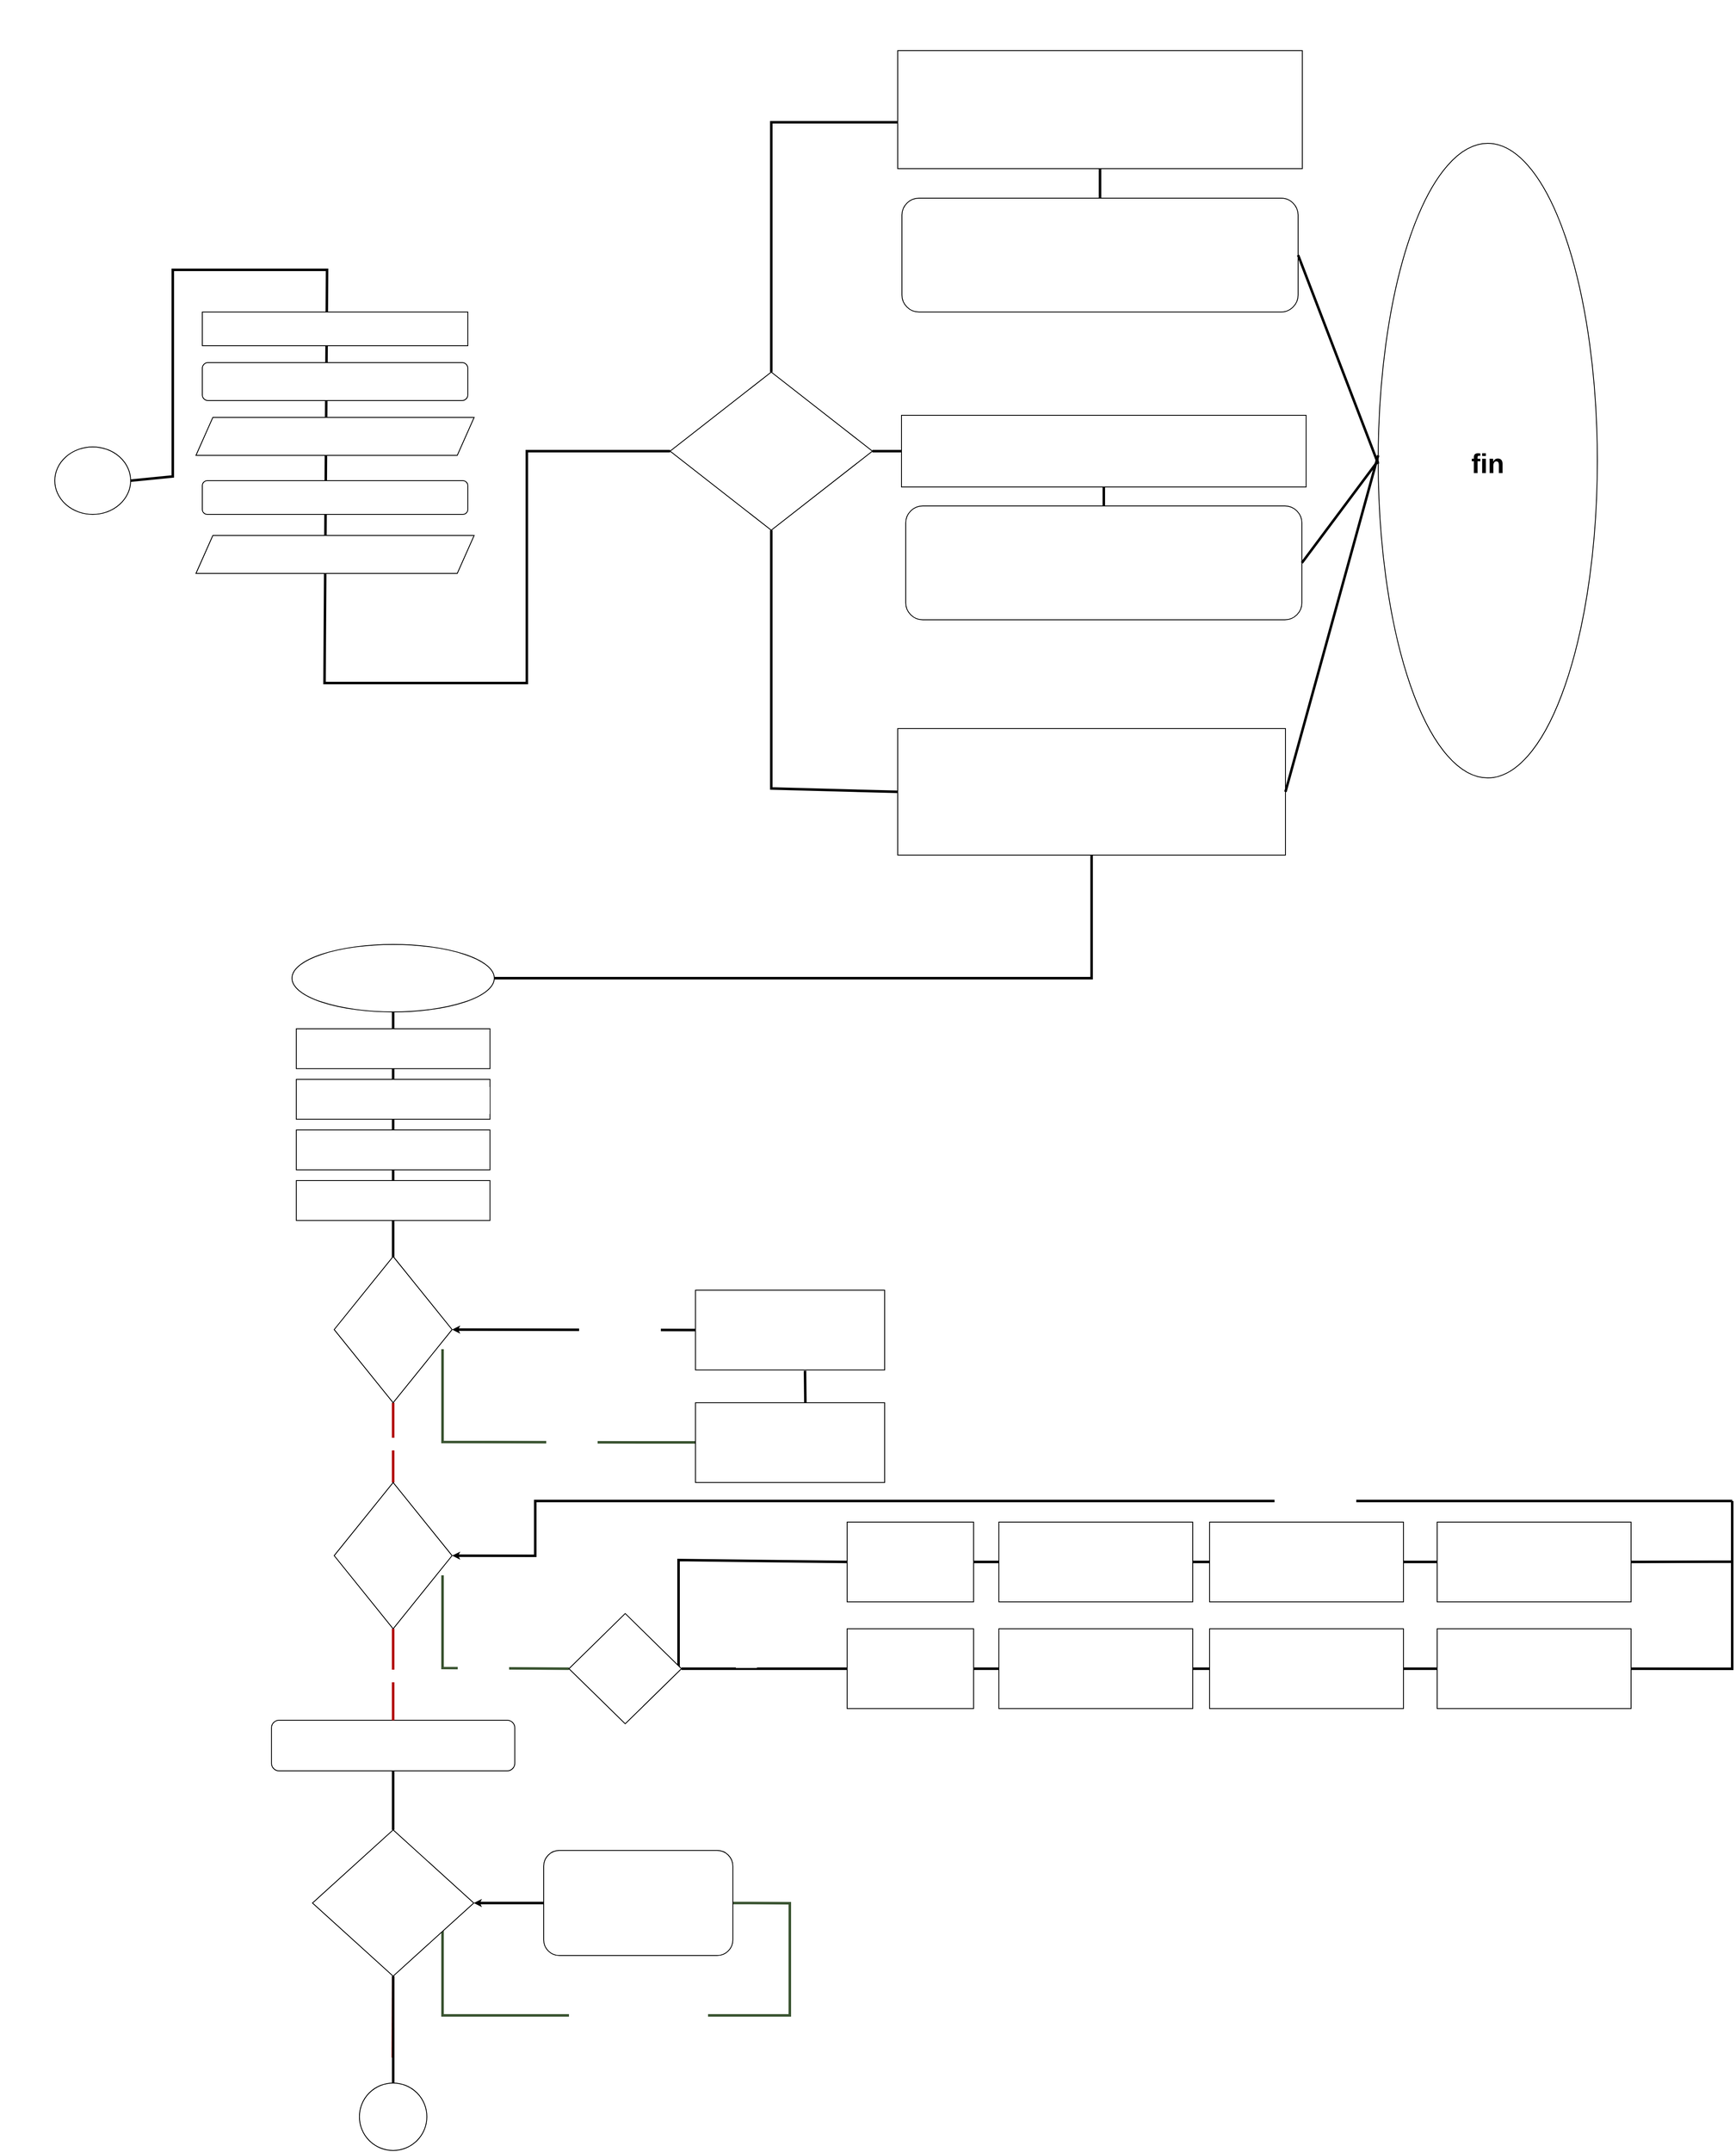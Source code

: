 <mxfile>
    <diagram id="hOGEXghAGn76DvfYyxrh" name="Page-1">
        <mxGraphModel dx="643" dy="2018" grid="1" gridSize="10" guides="1" tooltips="1" connect="1" arrows="1" fold="1" page="1" pageScale="1" pageWidth="850" pageHeight="1100" math="0" shadow="0">
            <root>
                <mxCell id="0"/>
                <mxCell id="1" parent="0"/>
                <mxCell id="78" style="edgeStyle=none;html=1;exitX=0.5;exitY=1;exitDx=0;exitDy=0;strokeWidth=3;endArrow=none;endFill=0;fontFamily=Helvetica;fontStyle=0;fontColor=#FFFFFF;fontSize=13;startArrow=none;labelBackgroundColor=default;" edge="1" parent="1" target="77" source="86">
                    <mxGeometry relative="1" as="geometry">
                        <mxPoint x="536.408" y="320" as="sourcePoint"/>
                    </mxGeometry>
                </mxCell>
                <mxCell id="39" value="&lt;h1&gt;&lt;font style=&quot;font-size: 32px;&quot;&gt;fin&lt;/font&gt;&lt;/h1&gt;" style="ellipse;whiteSpace=wrap;html=1;fontSize=20;verticalAlign=middle;" vertex="1" parent="1">
                    <mxGeometry x="1705" y="-790" width="260" height="752.5" as="geometry"/>
                </mxCell>
                <mxCell id="67" value="" style="group" vertex="1" connectable="0" parent="1">
                    <mxGeometry x="135" y="-900" width="1484.5" height="950" as="geometry"/>
                </mxCell>
                <mxCell id="2" style="edgeStyle=none;html=1;exitX=1;exitY=0.5;exitDx=0;exitDy=0;strokeWidth=3;fontSize=13;endArrow=none;endFill=0;rounded=0;entryX=0;entryY=0.5;entryDx=0;entryDy=0;fontFamily=Helvetica;fontStyle=1;fontColor=#FFFFFF;labelBackgroundColor=default;" edge="1" parent="67" source="3" target="18">
                    <mxGeometry relative="1" as="geometry">
                        <mxPoint x="510" y="470" as="targetPoint"/>
                        <Array as="points">
                            <mxPoint x="140" y="505"/>
                            <mxPoint x="140" y="260"/>
                            <mxPoint x="323" y="260"/>
                            <mxPoint x="320" y="750"/>
                            <mxPoint x="560" y="750"/>
                            <mxPoint x="560" y="475"/>
                        </Array>
                    </mxGeometry>
                </mxCell>
                <mxCell id="18" value="&lt;font style=&quot;font-size: 13px;&quot;&gt;num == numeropropuesto&lt;/font&gt;" style="rhombus;whiteSpace=wrap;html=1;fontFamily=Helvetica;fontStyle=1;fontColor=#FFFFFF;labelBackgroundColor=default;fontSize=13;" vertex="1" parent="67">
                    <mxGeometry x="730" y="381.25" width="240" height="187.5" as="geometry"/>
                </mxCell>
                <mxCell id="17" style="edgeStyle=none;html=1;exitX=0.5;exitY=1;exitDx=0;exitDy=0;strokeWidth=3;fontSize=13;endArrow=none;endFill=0;entryX=0;entryY=0;entryDx=0;entryDy=75;rounded=0;entryPerimeter=0;fontFamily=Helvetica;fontStyle=1;fontColor=#FFFFFF;labelBackgroundColor=default;" edge="1" parent="67" source="18" target="53">
                    <mxGeometry relative="1" as="geometry">
                        <mxPoint x="960" y="875" as="targetPoint"/>
                        <Array as="points">
                            <mxPoint x="850" y="875"/>
                        </Array>
                    </mxGeometry>
                </mxCell>
                <mxCell id="26" value="&lt;div style=&quot;line-height: 16px; font-size: 13px;&quot;&gt;precio &lt;span style=&quot;font-size: 13px;&quot;&gt;&amp;gt;&lt;/span&gt; cantidadEntregada&lt;/div&gt;" style="shape=card;whiteSpace=wrap;html=1;size=0;fontFamily=Helvetica;fontColor=#FFFFFF;labelBackgroundColor=default;fontStyle=1;fontSize=13;" vertex="1" parent="67">
                    <mxGeometry x="1000" width="480" height="140" as="geometry"/>
                </mxCell>
                <mxCell id="16" style="edgeStyle=none;html=1;exitX=0.5;exitY=0;exitDx=0;exitDy=0;strokeWidth=3;fontSize=13;endArrow=none;endFill=0;entryX=0;entryY=0;entryDx=0;entryDy=85;entryPerimeter=0;rounded=0;fontFamily=Helvetica;fontStyle=1;fontColor=#FFFFFF;labelBackgroundColor=default;" edge="1" parent="67" source="18" target="26">
                    <mxGeometry relative="1" as="geometry">
                        <mxPoint x="849" y="70" as="targetPoint"/>
                        <Array as="points">
                            <mxPoint x="850" y="85"/>
                        </Array>
                    </mxGeometry>
                </mxCell>
                <mxCell id="31" value="if&amp;nbsp;" style="text;html=1;strokeColor=none;fillColor=none;align=center;verticalAlign=middle;whiteSpace=wrap;rounded=0;fontSize=13;fontFamily=Helvetica;fontStyle=1;fontColor=#FFFFFF;labelBackgroundColor=default;" vertex="1" parent="67">
                    <mxGeometry x="790" y="310" width="60" height="30" as="geometry"/>
                </mxCell>
                <mxCell id="54" value="&lt;font style=&quot;font-size: 13px;&quot;&gt;else&lt;/font&gt;" style="text;html=1;strokeColor=none;fillColor=none;align=center;verticalAlign=middle;whiteSpace=wrap;rounded=0;fontSize=13;fontFamily=Helvetica;fontStyle=1;fontColor=#FFFFFF;labelBackgroundColor=default;" vertex="1" parent="67">
                    <mxGeometry x="780" y="610" width="60" height="30" as="geometry"/>
                </mxCell>
                <mxCell id="53" value="&lt;div style=&quot;font-size: 13px; line-height: 16px;&quot;&gt;&lt;span style=&quot;font-size: 13px;&quot;&gt;calcularVuelto&lt;/span&gt;(precio, cantidadEntregada)&lt;/div&gt;" style="shape=card;whiteSpace=wrap;html=1;fontSize=13;size=0;fontFamily=Helvetica;fontColor=#FFFFFF;labelBackgroundColor=default;fontStyle=1;" vertex="1" parent="67">
                    <mxGeometry x="1000" y="804" width="460" height="150" as="geometry"/>
                </mxCell>
                <mxCell id="60" value="&lt;div style=&quot;line-height: 16px; font-size: 13px;&quot;&gt;precio &lt;span style=&quot;font-size: 13px;&quot;&gt;==&lt;/span&gt; cantidadEntregada&lt;/div&gt;" style="whiteSpace=wrap;html=1;fontFamily=Helvetica;fontColor=#FFFFFF;labelBackgroundColor=default;fontStyle=1;fontSize=13;" vertex="1" parent="67">
                    <mxGeometry x="1004.5" y="432.5" width="480" height="85" as="geometry"/>
                </mxCell>
                <mxCell id="61" value="" style="edgeStyle=none;html=1;fontFamily=Helvetica;fontSize=13;fontColor=#FFFFFF;strokeWidth=3;endArrow=none;endFill=0;labelBackgroundColor=default;fontStyle=1;" edge="1" parent="67" source="18" target="60">
                    <mxGeometry relative="1" as="geometry"/>
                </mxCell>
                <mxCell id="62" value="&lt;div style=&quot;line-height: 16px; font-size: 13px;&quot;&gt;&lt;span style=&quot;font-size: 13px;&quot;&gt;&amp;gt;&amp;gt;&amp;gt; Ingrese el precio del artículo: &lt;/span&gt;&lt;/div&gt;" style="rounded=1;whiteSpace=wrap;html=1;fontFamily=Helvetica;fontColor=#FFFFFF;labelBackgroundColor=default;fontStyle=1;fontSize=13;" vertex="1" parent="67">
                    <mxGeometry x="1005" y="175" width="470" height="135" as="geometry"/>
                </mxCell>
                <mxCell id="65" style="edgeStyle=none;html=1;exitX=0.5;exitY=1;exitDx=0;exitDy=0;exitPerimeter=0;entryX=0.5;entryY=0;entryDx=0;entryDy=0;strokeWidth=3;fontFamily=Helvetica;fontSize=13;fontColor=#FFFFFF;endArrow=none;endFill=0;labelBackgroundColor=default;fontStyle=1;" edge="1" parent="67" source="26" target="62">
                    <mxGeometry relative="1" as="geometry"/>
                </mxCell>
                <mxCell id="63" value="&lt;div style=&quot;line-height: 16px; font-size: 13px;&quot;&gt;&lt;span style=&quot;font-size: 13px;&quot;&gt;&amp;gt;&amp;gt;&amp;gt; Ingrese el precio del artículo: &lt;/span&gt;&lt;/div&gt;" style="rounded=1;whiteSpace=wrap;html=1;fontFamily=Helvetica;fontColor=#FFFFFF;labelBackgroundColor=default;fontStyle=1;fontSize=13;" vertex="1" parent="67">
                    <mxGeometry x="1009.5" y="540" width="470" height="135" as="geometry"/>
                </mxCell>
                <mxCell id="3" value="&lt;h1 style=&quot;font-size: 13px;&quot;&gt;&lt;font style=&quot;font-size: 13px;&quot;&gt;Inicio&lt;/font&gt;&lt;/h1&gt;" style="ellipse;whiteSpace=wrap;html=1;fontFamily=Helvetica;fontStyle=1;fontColor=#FFFFFF;labelBackgroundColor=default;fontSize=13;" vertex="1" parent="67">
                    <mxGeometry y="470" width="90" height="80" as="geometry"/>
                </mxCell>
                <mxCell id="4" value="&lt;div style=&quot;line-height: 16px; font-size: 13px;&quot;&gt;&lt;span style=&quot;font-size: 13px;&quot;&gt;float&lt;/span&gt; precio, cantidadEntregada&lt;/div&gt;" style="rounded=0;whiteSpace=wrap;html=1;fontFamily=Helvetica;fontStyle=1;fontColor=#FFFFFF;labelBackgroundColor=default;fontSize=13;" vertex="1" parent="67">
                    <mxGeometry x="175" y="310" width="315" height="40" as="geometry"/>
                </mxCell>
                <mxCell id="5" value="&lt;div style=&quot;line-height: 16px; font-size: 13px;&quot;&gt;&lt;span style=&quot;font-size: 13px;&quot;&gt;&amp;gt;&amp;gt;&amp;gt; Ingrese el precio del artículo: &lt;/span&gt;&lt;/div&gt;" style="rounded=1;whiteSpace=wrap;html=1;fontFamily=Helvetica;fontStyle=1;fontColor=#FFFFFF;labelBackgroundColor=default;fontSize=13;" vertex="1" parent="67">
                    <mxGeometry x="175" y="370" width="315" height="45" as="geometry"/>
                </mxCell>
                <mxCell id="24" value="&lt;div style=&quot;line-height: 16px; font-size: 13px;&quot;&gt;&lt;span style=&quot;font-size: 13px;&quot;&gt;&amp;gt;&amp;gt;&amp;gt; Ingrese la cantidad entregada por el consumidor: &lt;/span&gt;&lt;/div&gt;" style="rounded=1;whiteSpace=wrap;html=1;fontFamily=Helvetica;fontStyle=1;fontColor=#FFFFFF;labelBackgroundColor=default;fontSize=13;" vertex="1" parent="67">
                    <mxGeometry x="175" y="510" width="315" height="40" as="geometry"/>
                </mxCell>
                <mxCell id="55" value="&lt;div style=&quot;line-height: 16px; font-size: 13px;&quot;&gt;precio&lt;/div&gt;" style="shape=parallelogram;perimeter=parallelogramPerimeter;whiteSpace=wrap;html=1;fixedSize=1;rounded=0;glass=0;strokeColor=default;fontFamily=Helvetica;fontSize=13;fontColor=#FFFFFF;fillColor=default;fontStyle=1;labelBackgroundColor=default;" vertex="1" parent="67">
                    <mxGeometry x="167.5" y="435" width="330" height="45" as="geometry"/>
                </mxCell>
                <mxCell id="56" value="&lt;div style=&quot;font-size: 13px; line-height: 16px;&quot;&gt;&lt;div style=&quot;font-size: 13px;&quot;&gt;&lt;span style=&quot;font-size: 13px;&quot;&gt;cantidadEntregada&lt;/span&gt;&lt;/div&gt;&lt;/div&gt;" style="shape=parallelogram;perimeter=parallelogramPerimeter;whiteSpace=wrap;html=1;fixedSize=1;rounded=0;glass=0;strokeColor=default;fontFamily=Helvetica;fontSize=13;fontColor=#FFFFFF;fillColor=default;fontStyle=1;labelBackgroundColor=default;" vertex="1" parent="67">
                    <mxGeometry x="167.5" y="575" width="330" height="45" as="geometry"/>
                </mxCell>
                <mxCell id="64" style="edgeStyle=none;html=1;exitX=0.5;exitY=1;exitDx=0;exitDy=0;entryX=0.5;entryY=0;entryDx=0;entryDy=0;strokeWidth=3;fontFamily=Helvetica;fontSize=13;fontColor=#FFFFFF;endArrow=none;endFill=0;labelBackgroundColor=default;fontStyle=1;" edge="1" parent="67" source="60" target="63">
                    <mxGeometry relative="1" as="geometry"/>
                </mxCell>
                <mxCell id="163" value="&lt;font style=&quot;font-size: 13px;&quot;&gt;else if&lt;/font&gt;" style="text;html=1;strokeColor=none;fillColor=none;align=center;verticalAlign=middle;whiteSpace=wrap;rounded=0;fontSize=13;fontFamily=Helvetica;fontStyle=1;fontColor=#FFFFFF;labelBackgroundColor=default;" vertex="1" parent="67">
                    <mxGeometry x="940" y="415" width="60" height="30" as="geometry"/>
                </mxCell>
                <mxCell id="164" value="&lt;h1&gt;&lt;font color=&quot;#ffffff&quot;&gt;Caso 4&lt;/font&gt;&lt;/h1&gt;&lt;h1&gt;&lt;div style=&quot;font-size: 14px; line-height: 19px;&quot;&gt;&lt;h4 style=&quot;&quot;&gt;&lt;div style=&quot;&quot;&gt;&lt;span style=&quot;font-size: 16px; font-weight: 400;&quot;&gt;&lt;font style=&quot;&quot; color=&quot;#ffffff&quot;&gt;Disponemos de una maquina que puede dar vuelto con 5 tipos de monedas distintas: 100, 50, 25, 5 y 1 centavos. Realice un algoritmos que dado el precio del articulo y la cantidad entregada por el consumidor nos indique el vuelto a entregar empleando el menor numero posible de monedas.&lt;/font&gt;&lt;/span&gt;&lt;br&gt;&lt;/div&gt;&lt;/h4&gt;&lt;/div&gt;&lt;/h1&gt;" style="text;html=1;strokeColor=none;fillColor=none;spacing=5;spacingTop=-20;whiteSpace=wrap;overflow=hidden;rounded=0;labelBackgroundColor=none;fontSize=11;fontColor=#D9D9D9;" vertex="1" parent="67">
                    <mxGeometry x="-65" y="-50" width="420" height="240" as="geometry"/>
                </mxCell>
                <mxCell id="68" style="edgeStyle=none;html=1;exitX=1;exitY=0.5;exitDx=0;exitDy=0;entryX=0;entryY=0.5;entryDx=0;entryDy=0;labelBackgroundColor=default;strokeWidth=3;fontFamily=Helvetica;fontSize=13;fontColor=#FFFFFF;endArrow=none;endFill=0;" edge="1" parent="1" source="63" target="39">
                    <mxGeometry relative="1" as="geometry"/>
                </mxCell>
                <mxCell id="69" style="edgeStyle=none;html=1;exitX=1;exitY=0.5;exitDx=0;exitDy=0;exitPerimeter=0;labelBackgroundColor=default;strokeWidth=3;fontFamily=Helvetica;fontSize=13;fontColor=#FFFFFF;endArrow=none;endFill=0;" edge="1" parent="1" source="53">
                    <mxGeometry relative="1" as="geometry">
                        <mxPoint x="1705" y="-420.0" as="targetPoint"/>
                    </mxGeometry>
                </mxCell>
                <mxCell id="70" style="edgeStyle=none;html=1;exitX=1;exitY=0.5;exitDx=0;exitDy=0;labelBackgroundColor=default;strokeWidth=3;fontFamily=Helvetica;fontSize=13;fontColor=#FFFFFF;endArrow=none;endFill=0;" edge="1" parent="1" source="62">
                    <mxGeometry relative="1" as="geometry">
                        <mxPoint x="1705" y="-410.0" as="targetPoint"/>
                    </mxGeometry>
                </mxCell>
                <mxCell id="86" value="&lt;h1 style=&quot;font-size: 25px;&quot;&gt;&lt;div style=&quot;font-size: 25px; line-height: 16px;&quot;&gt;&lt;span style=&quot;font-size: 25px;&quot;&gt;calcularVuelto&lt;/span&gt;&lt;/div&gt;&lt;/h1&gt;" style="ellipse;whiteSpace=wrap;html=1;fontFamily=Helvetica;fontStyle=0;fontColor=#FFFFFF;labelBackgroundColor=default;fontSize=25;" vertex="1" parent="1">
                    <mxGeometry x="416.41" y="160" width="240" height="80" as="geometry"/>
                </mxCell>
                <mxCell id="77" value="&lt;div style=&quot;line-height: 16px; font-size: 13px;&quot;&gt;&lt;div style=&quot;font-size: 12px; line-height: 16px;&quot;&gt;&lt;span style=&quot;&quot;&gt;float&lt;/span&gt; vuelto &lt;span style=&quot;&quot;&gt;=&lt;/span&gt; &lt;span style=&quot;&quot;&gt;cantidadEntregada&lt;/span&gt; &lt;span style=&quot;&quot;&gt;-&lt;/span&gt; &lt;span style=&quot;&quot;&gt;precio&lt;/span&gt;&lt;/div&gt;&lt;/div&gt;" style="rounded=0;whiteSpace=wrap;html=1;fontColor=#FFFFFF;labelBackgroundColor=default;fontFamily=Helvetica;fontStyle=0;fontSize=13;" vertex="1" parent="1">
                    <mxGeometry x="421.51" y="259.997" width="229.796" height="47.308" as="geometry"/>
                </mxCell>
                <mxCell id="79" style="edgeStyle=none;html=1;entryX=0.5;entryY=0;entryDx=0;entryDy=0;strokeWidth=3;endArrow=none;endFill=0;exitX=0.5;exitY=1;exitDx=0;exitDy=0;fillColor=#e51400;strokeColor=#B20000;fontFamily=Helvetica;fontStyle=0;fontColor=#FFFFFF;fontSize=13;labelBackgroundColor=default;" edge="1" parent="1" source="82" target="105">
                    <mxGeometry relative="1" as="geometry">
                        <mxPoint x="535.818" y="660.765" as="sourcePoint"/>
                        <mxPoint x="535.818" y="755.38" as="targetPoint"/>
                    </mxGeometry>
                </mxCell>
                <mxCell id="80" value="i &amp;gt; 5" style="edgeLabel;html=1;align=center;verticalAlign=middle;resizable=0;points=[];fontSize=13;fontFamily=Helvetica;fontColor=#FFFFFF;fontStyle=0;labelBackgroundColor=default;" vertex="1" connectable="0" parent="79">
                    <mxGeometry x="0.019" y="1" relative="1" as="geometry">
                        <mxPoint x="1" as="offset"/>
                    </mxGeometry>
                </mxCell>
                <mxCell id="71" value="" style="edgeStyle=none;html=1;strokeWidth=3;endArrow=none;endFill=0;rounded=0;fillColor=#6d8764;strokeColor=#3A5431;fontFamily=Helvetica;fontStyle=0;fontColor=#FFFFFF;fontSize=13;labelBackgroundColor=default;" edge="1" parent="1" target="98">
                    <mxGeometry relative="1" as="geometry">
                        <mxPoint x="594.996" y="639.997" as="sourcePoint"/>
                        <Array as="points">
                            <mxPoint x="595" y="750"/>
                        </Array>
                        <mxPoint x="886.764" y="703.074" as="targetPoint"/>
                    </mxGeometry>
                </mxCell>
                <mxCell id="72" value="&amp;nbsp; 0 &amp;lt; i &amp;lt; 5&amp;nbsp;&amp;nbsp;" style="edgeLabel;html=1;align=center;verticalAlign=middle;resizable=0;points=[];fontSize=13;fontFamily=Helvetica;fontStyle=0;fontColor=#FFFFFF;labelBackgroundColor=default;" vertex="1" connectable="0" parent="71">
                    <mxGeometry x="0.41" y="1" relative="1" as="geometry">
                        <mxPoint x="-26" y="1" as="offset"/>
                    </mxGeometry>
                </mxCell>
                <mxCell id="75" value="&lt;div style=&quot;font-size: 12px; line-height: 16px;&quot;&gt;&lt;div style=&quot;line-height: 16px;&quot;&gt;vuelto &lt;span style=&quot;&quot;&gt;=&lt;/span&gt; &lt;span style=&quot;&quot;&gt;fmod&lt;/span&gt;(vuelto, monedas[i])&lt;/div&gt;&lt;/div&gt;" style="whiteSpace=wrap;html=1;fontFamily=Helvetica;fontStyle=0;fontColor=#FFFFFF;fontSize=13;labelBackgroundColor=default;" vertex="1" parent="1">
                    <mxGeometry x="895.083" y="570" width="224.437" height="94.615" as="geometry"/>
                </mxCell>
                <mxCell id="76" value="" style="edgeStyle=none;html=1;strokeWidth=3;fontSize=13;endArrow=none;endFill=0;entryX=0.579;entryY=1.01;entryDx=0;entryDy=0;entryPerimeter=0;fontFamily=Helvetica;fontStyle=0;fontColor=#FFFFFF;labelBackgroundColor=default;" edge="1" parent="1" target="75">
                    <mxGeometry relative="1" as="geometry">
                        <mxPoint x="1025.52" y="710" as="sourcePoint"/>
                    </mxGeometry>
                </mxCell>
                <mxCell id="81" style="edgeStyle=none;html=1;exitX=0.5;exitY=1;exitDx=0;exitDy=0;strokeWidth=3;endArrow=none;endFill=0;entryX=0.5;entryY=0;entryDx=0;entryDy=0;fontFamily=Helvetica;fontStyle=0;fontColor=#FFFFFF;fontSize=13;labelBackgroundColor=default;" edge="1" parent="1" source="77">
                    <mxGeometry relative="1" as="geometry">
                        <mxPoint x="117.85" y="-90" as="sourcePoint"/>
                        <mxPoint x="536.408" y="588.077" as="targetPoint"/>
                    </mxGeometry>
                </mxCell>
                <mxCell id="82" value="for i = 0 to 5&amp;nbsp;" style="rhombus;whiteSpace=wrap;html=1;fontFamily=Helvetica;fontStyle=0;fontColor=#FFFFFF;fontSize=13;labelBackgroundColor=default;" vertex="1" parent="1">
                    <mxGeometry x="466.47" y="530.002" width="139.876" height="173.462" as="geometry"/>
                </mxCell>
                <mxCell id="83" style="edgeStyle=none;html=1;exitX=0;exitY=0.5;exitDx=0;exitDy=0;strokeWidth=3;fontSize=13;endArrow=classic;endFill=1;entryX=1;entryY=0.5;entryDx=0;entryDy=0;rounded=0;endSize=0;fontFamily=Helvetica;fontStyle=0;fontColor=#FFFFFF;labelBackgroundColor=default;" edge="1" parent="1" source="75" target="82">
                    <mxGeometry relative="1" as="geometry">
                        <mxPoint x="2440.911" y="44.038" as="targetPoint"/>
                        <Array as="points"/>
                    </mxGeometry>
                </mxCell>
                <mxCell id="84" value="&amp;nbsp; i incrementa 1&amp;nbsp;&amp;nbsp;" style="edgeLabel;html=1;align=center;verticalAlign=middle;resizable=0;points=[];fontSize=13;fontFamily=Helvetica;fontStyle=0;fontColor=#FFFFFF;labelBackgroundColor=default;" vertex="1" connectable="0" parent="83">
                    <mxGeometry x="-0.375" y="-2" relative="1" as="geometry">
                        <mxPoint as="offset"/>
                    </mxGeometry>
                </mxCell>
                <mxCell id="87" value="&lt;div style=&quot;line-height: 16px; font-size: 13px;&quot;&gt;&lt;div style=&quot;font-size: 12px; line-height: 16px;&quot;&gt;&lt;div style=&quot;line-height: 16px;&quot;&gt;&lt;span style=&quot;&quot;&gt;float&lt;/span&gt; monedas[] &lt;span style=&quot;&quot;&gt;=&lt;/span&gt; {&lt;span style=&quot;&quot;&gt;1&lt;/span&gt;, &lt;span style=&quot;&quot;&gt;0.50&lt;/span&gt;, &lt;span style=&quot;&quot;&gt;0.25&lt;/span&gt;, &lt;span style=&quot;&quot;&gt;0.05&lt;/span&gt;, &lt;span style=&quot;&quot;&gt;0.01&lt;/span&gt;}&lt;/div&gt;&lt;/div&gt;&lt;/div&gt;" style="rounded=0;whiteSpace=wrap;html=1;fontColor=#FFFFFF;labelBackgroundColor=default;fontFamily=Helvetica;fontStyle=0;fontSize=13;" vertex="1" parent="1">
                    <mxGeometry x="421.51" y="319.997" width="229.796" height="47.308" as="geometry"/>
                </mxCell>
                <mxCell id="95" value="&lt;div style=&quot;line-height: 16px; font-size: 13px;&quot;&gt;&lt;div style=&quot;font-size: 12px; line-height: 16px;&quot;&gt;&lt;div style=&quot;line-height: 16px;&quot;&gt;&lt;div style=&quot;line-height: 16px;&quot;&gt;&lt;span style=&quot;&quot;&gt;int&lt;/span&gt; cantidadMonedas[&lt;span style=&quot;&quot;&gt;5&lt;/span&gt;] &lt;span style=&quot;&quot;&gt;=&lt;/span&gt; {&lt;span style=&quot;&quot;&gt;0&lt;/span&gt;}&lt;/div&gt;&lt;/div&gt;&lt;/div&gt;&lt;/div&gt;" style="rounded=0;whiteSpace=wrap;html=1;fontColor=#FFFFFF;labelBackgroundColor=default;fontFamily=Helvetica;fontStyle=0;fontSize=13;" vertex="1" parent="1">
                    <mxGeometry x="421.51" y="379.997" width="229.796" height="47.308" as="geometry"/>
                </mxCell>
                <mxCell id="96" value="&lt;div style=&quot;line-height: 16px; font-size: 13px;&quot;&gt;&lt;div style=&quot;font-size: 12px; line-height: 16px;&quot;&gt;&lt;div style=&quot;line-height: 16px;&quot;&gt;&lt;div style=&quot;line-height: 16px;&quot;&gt;&lt;div style=&quot;line-height: 16px;&quot;&gt;&lt;span style=&quot;&quot;&gt;list&lt;/span&gt;&lt;span style=&quot;&quot;&gt;&amp;lt;&lt;/span&gt;&lt;span style=&quot;&quot;&gt;string&lt;/span&gt;&lt;span style=&quot;&quot;&gt;&amp;gt;&lt;/span&gt; listaTextos&lt;/div&gt;&lt;/div&gt;&lt;/div&gt;&lt;/div&gt;&lt;/div&gt;" style="rounded=0;whiteSpace=wrap;html=1;fontColor=#FFFFFF;labelBackgroundColor=default;fontFamily=Helvetica;fontStyle=0;fontSize=13;" vertex="1" parent="1">
                    <mxGeometry x="421.51" y="439.997" width="229.796" height="47.308" as="geometry"/>
                </mxCell>
                <mxCell id="98" value="&lt;div style=&quot;font-size: 12px; line-height: 16px;&quot;&gt;cantidadMonedas[i] &lt;span style=&quot;&quot;&gt;=&lt;/span&gt; vuelto &lt;span style=&quot;&quot;&gt;/&lt;/span&gt; monedas[i]&lt;/div&gt;" style="whiteSpace=wrap;html=1;fontFamily=Helvetica;fontStyle=0;fontColor=#FFFFFF;fontSize=13;labelBackgroundColor=default;" vertex="1" parent="1">
                    <mxGeometry x="895.083" y="703.46" width="224.437" height="94.615" as="geometry"/>
                </mxCell>
                <mxCell id="109" value="" style="group;fontFamily=Helvetica;fontStyle=0;fontColor=#FFFFFF;labelBackgroundColor=default;" vertex="1" connectable="0" parent="1">
                    <mxGeometry x="466.47" y="798.072" width="653.05" height="268.073" as="geometry"/>
                </mxCell>
                <mxCell id="101" value="" style="edgeStyle=none;html=1;strokeWidth=3;endArrow=none;endFill=0;rounded=0;fillColor=#6d8764;strokeColor=#3A5431;fontFamily=Helvetica;fontStyle=0;fontColor=#FFFFFF;fontSize=13;entryX=0;entryY=0.5;entryDx=0;entryDy=0;labelBackgroundColor=default;" edge="1" parent="109" target="110">
                    <mxGeometry relative="1" as="geometry">
                        <mxPoint x="128.526" y="109.995" as="sourcePoint"/>
                        <Array as="points">
                            <mxPoint x="128.53" y="219.998"/>
                        </Array>
                        <mxPoint x="420.294" y="173.072" as="targetPoint"/>
                    </mxGeometry>
                </mxCell>
                <mxCell id="102" value="&amp;nbsp; 0 &amp;lt; i &amp;lt; 5&amp;nbsp;&amp;nbsp;" style="edgeLabel;html=1;align=center;verticalAlign=middle;resizable=0;points=[];fontSize=13;fontFamily=Helvetica;fontStyle=0;fontColor=#FFFFFF;labelBackgroundColor=default;" vertex="1" connectable="0" parent="101">
                    <mxGeometry x="0.41" y="1" relative="1" as="geometry">
                        <mxPoint x="-26" y="1" as="offset"/>
                    </mxGeometry>
                </mxCell>
                <mxCell id="104" value="" style="edgeStyle=none;html=1;strokeWidth=3;fontSize=13;endArrow=none;endFill=0;entryX=0;entryY=0.5;entryDx=0;entryDy=0;fontFamily=Helvetica;fontStyle=0;fontColor=#FFFFFF;rounded=0;labelBackgroundColor=default;" edge="1" parent="109" target="103">
                    <mxGeometry relative="1" as="geometry">
                        <mxPoint x="408.53" y="221.928" as="sourcePoint"/>
                        <Array as="points">
                            <mxPoint x="408.53" y="91.928"/>
                        </Array>
                    </mxGeometry>
                </mxCell>
                <mxCell id="123" value="&lt;div style=&quot;font-size: 12px; line-height: 16px;&quot;&gt;cantidadMonedas[i] &lt;span style=&quot;&quot;&gt;==&lt;/span&gt; &lt;span style=&quot;&quot;&gt;1&amp;nbsp;&amp;nbsp;&lt;/span&gt;&lt;/div&gt;" style="edgeLabel;html=1;align=center;verticalAlign=middle;resizable=0;points=[];fontSize=13;fontFamily=Helvetica;fontColor=#FFFFFF;labelBackgroundColor=default;fontStyle=0" vertex="1" connectable="0" parent="104">
                    <mxGeometry x="0.117" y="-3" relative="1" as="geometry">
                        <mxPoint x="16" y="-24" as="offset"/>
                    </mxGeometry>
                </mxCell>
                <mxCell id="105" value="for i = 0 to 5&amp;nbsp;" style="rhombus;whiteSpace=wrap;html=1;fontFamily=Helvetica;fontStyle=0;fontColor=#FFFFFF;fontSize=13;labelBackgroundColor=default;" vertex="1" parent="109">
                    <mxGeometry width="139.876" height="173.462" as="geometry"/>
                </mxCell>
                <mxCell id="110" value="if" style="rhombus;whiteSpace=wrap;html=1;fontSize=13;fontColor=#FFFFFF;fontStyle=0;fontFamily=Helvetica;labelBackgroundColor=default;" vertex="1" parent="109">
                    <mxGeometry x="278.53" y="155.38" width="133.48" height="130.77" as="geometry"/>
                </mxCell>
                <mxCell id="111" value="" style="edgeStyle=none;html=1;labelBackgroundColor=default;strokeWidth=3;fontFamily=Helvetica;fontSize=13;fontColor=#FFFFFF;endArrow=none;endFill=0;fontStyle=0" edge="1" parent="1" source="108" target="110">
                    <mxGeometry relative="1" as="geometry"/>
                </mxCell>
                <mxCell id="126" style="edgeStyle=none;rounded=0;html=1;exitX=1;exitY=0.5;exitDx=0;exitDy=0;entryX=1;entryY=0.5;entryDx=0;entryDy=0;labelBackgroundColor=default;strokeWidth=3;fontFamily=Helvetica;fontSize=12;fontColor=#FFFFFF;endArrow=none;endFill=0;fontStyle=0" edge="1" parent="1" source="108" target="118">
                    <mxGeometry relative="1" as="geometry"/>
                </mxCell>
                <mxCell id="108" value="&lt;div style=&quot;font-size: 12px; line-height: 16px;&quot;&gt;&lt;div style=&quot;line-height: 16px; font-size: 12px;&quot;&gt;&lt;span style=&quot;font-size: 12px;&quot;&gt;ostringstream&lt;/span&gt; ss&lt;/div&gt;&lt;/div&gt;" style="whiteSpace=wrap;html=1;fontFamily=Helvetica;fontStyle=0;fontColor=#FFFFFF;fontSize=12;labelBackgroundColor=default;" vertex="1" parent="1">
                    <mxGeometry x="1075" y="971.53" width="150" height="94.62" as="geometry"/>
                </mxCell>
                <mxCell id="125" style="edgeStyle=none;rounded=0;html=1;exitX=1;exitY=0.5;exitDx=0;exitDy=0;entryX=1;entryY=0.5;entryDx=0;entryDy=0;labelBackgroundColor=default;strokeWidth=3;fontFamily=Helvetica;fontSize=12;fontColor=#FFFFFF;endArrow=none;endFill=0;fontStyle=0" edge="1" parent="1" source="103" target="120">
                    <mxGeometry relative="1" as="geometry"/>
                </mxCell>
                <mxCell id="103" value="&lt;div style=&quot;font-size: 12px; line-height: 16px;&quot;&gt;&lt;div style=&quot;line-height: 16px; font-size: 12px;&quot;&gt;&lt;div style=&quot;line-height: 16px; font-size: 12px;&quot;&gt;&lt;span style=&quot;font-size: 12px;&quot;&gt;ostringstream&lt;/span&gt; ss&lt;/div&gt;&lt;/div&gt;&lt;/div&gt;" style="whiteSpace=wrap;html=1;fontFamily=Helvetica;fontStyle=0;fontColor=#FFFFFF;fontSize=12;labelBackgroundColor=default;" vertex="1" parent="1">
                    <mxGeometry x="1075" y="845" width="150" height="94.62" as="geometry"/>
                </mxCell>
                <mxCell id="106" style="edgeStyle=none;html=1;strokeWidth=3;fontSize=13;endArrow=classic;endFill=1;entryX=1;entryY=0.5;entryDx=0;entryDy=0;rounded=0;endSize=0;fontFamily=Helvetica;fontStyle=0;fontColor=#FFFFFF;labelBackgroundColor=default;" edge="1" parent="1" target="105">
                    <mxGeometry relative="1" as="geometry">
                        <mxPoint x="2440.911" y="312.108" as="targetPoint"/>
                        <Array as="points">
                            <mxPoint x="705" y="820"/>
                            <mxPoint x="705" y="885"/>
                        </Array>
                        <mxPoint x="2125" y="820" as="sourcePoint"/>
                    </mxGeometry>
                </mxCell>
                <mxCell id="107" value="&amp;nbsp; i incrementa 1&amp;nbsp;&amp;nbsp;" style="edgeLabel;html=1;align=center;verticalAlign=middle;resizable=0;points=[];fontSize=13;fontFamily=Helvetica;fontStyle=0;fontColor=#FFFFFF;labelBackgroundColor=default;" vertex="1" connectable="0" parent="106">
                    <mxGeometry x="-0.375" y="-2" relative="1" as="geometry">
                        <mxPoint as="offset"/>
                    </mxGeometry>
                </mxCell>
                <mxCell id="114" value="&lt;div style=&quot;font-size: 12px; line-height: 16px;&quot;&gt;&lt;div style=&quot;line-height: 16px; font-size: 12px;&quot;&gt;&lt;div style=&quot;line-height: 16px; font-size: 12px;&quot;&gt;ss &lt;span style=&quot;font-size: 12px;&quot;&gt;&amp;lt;&amp;lt;&lt;/span&gt; &lt;span style=&quot;font-size: 12px;&quot;&gt;fixed&lt;/span&gt; &lt;span style=&quot;font-size: 12px;&quot;&gt;&amp;lt;&amp;lt;&lt;/span&gt; &lt;span style=&quot;font-size: 12px;&quot;&gt;setprecision&lt;/span&gt;(&lt;span style=&quot;font-size: 12px;&quot;&gt;2&lt;/span&gt;) &lt;span style=&quot;font-size: 12px;&quot;&gt;&amp;lt;&amp;lt;&lt;/span&gt; monedas[i]&lt;/div&gt;&lt;/div&gt;&lt;/div&gt;" style="whiteSpace=wrap;html=1;fontFamily=Helvetica;fontStyle=0;fontColor=#FFFFFF;fontSize=12;labelBackgroundColor=default;" vertex="1" parent="1">
                    <mxGeometry x="1255" y="971.53" width="230" height="94.62" as="geometry"/>
                </mxCell>
                <mxCell id="115" value="&lt;div style=&quot;font-size: 12px; line-height: 16px;&quot;&gt;&lt;div style=&quot;line-height: 16px; font-size: 12px;&quot;&gt;&lt;div style=&quot;line-height: 16px; font-size: 12px;&quot;&gt;ss &lt;span style=&quot;font-size: 12px;&quot;&gt;&amp;lt;&amp;lt;&lt;/span&gt; &lt;span style=&quot;font-size: 12px;&quot;&gt;fixed&lt;/span&gt; &lt;span style=&quot;font-size: 12px;&quot;&gt;&amp;lt;&amp;lt;&lt;/span&gt; &lt;span style=&quot;font-size: 12px;&quot;&gt;setprecision&lt;/span&gt;(&lt;span style=&quot;font-size: 12px;&quot;&gt;2&lt;/span&gt;) &lt;span style=&quot;font-size: 12px;&quot;&gt;&amp;lt;&amp;lt;&lt;/span&gt; monedas[i]&lt;/div&gt;&lt;/div&gt;&lt;/div&gt;" style="whiteSpace=wrap;html=1;fontFamily=Helvetica;fontStyle=0;fontColor=#FFFFFF;fontSize=12;labelBackgroundColor=default;" vertex="1" parent="1">
                    <mxGeometry x="1255" y="845" width="230" height="94.62" as="geometry"/>
                </mxCell>
                <mxCell id="116" value="&lt;div style=&quot;font-size: 12px; line-height: 16px;&quot;&gt;&lt;div style=&quot;line-height: 16px; font-size: 12px;&quot;&gt;&lt;div style=&quot;line-height: 16px; font-size: 12px;&quot;&gt;&lt;div style=&quot;line-height: 16px; font-size: 12px;&quot;&gt;&lt;span style=&quot;font-size: 12px;&quot;&gt;string&lt;/span&gt; numeroFormateado &lt;span style=&quot;font-size: 12px;&quot;&gt;=&lt;/span&gt; ss.&lt;span style=&quot;font-size: 12px;&quot;&gt;str&lt;/span&gt;()&lt;/div&gt;&lt;/div&gt;&lt;/div&gt;&lt;/div&gt;" style="whiteSpace=wrap;html=1;fontFamily=Helvetica;fontStyle=0;fontColor=#FFFFFF;fontSize=12;labelBackgroundColor=default;" vertex="1" parent="1">
                    <mxGeometry x="1505" y="845" width="230" height="94.62" as="geometry"/>
                </mxCell>
                <mxCell id="117" value="&lt;div style=&quot;font-size: 12px; line-height: 16px;&quot;&gt;&lt;div style=&quot;line-height: 16px; font-size: 12px;&quot;&gt;&lt;div style=&quot;line-height: 16px; font-size: 12px;&quot;&gt;&lt;div style=&quot;line-height: 16px; font-size: 12px;&quot;&gt;&lt;span style=&quot;font-size: 12px;&quot;&gt;string&lt;/span&gt; numeroFormateado &lt;span style=&quot;font-size: 12px;&quot;&gt;=&lt;/span&gt; ss.&lt;span style=&quot;font-size: 12px;&quot;&gt;str&lt;/span&gt;()&lt;/div&gt;&lt;/div&gt;&lt;/div&gt;&lt;/div&gt;" style="whiteSpace=wrap;html=1;fontFamily=Helvetica;fontStyle=0;fontColor=#FFFFFF;fontSize=12;labelBackgroundColor=default;" vertex="1" parent="1">
                    <mxGeometry x="1505" y="971.53" width="230" height="94.62" as="geometry"/>
                </mxCell>
                <mxCell id="122" style="edgeStyle=none;rounded=0;html=1;exitX=1;exitY=0.5;exitDx=0;exitDy=0;labelBackgroundColor=default;strokeWidth=3;fontFamily=Helvetica;fontSize=12;fontColor=#FFFFFF;endArrow=none;endFill=0;fontStyle=0" edge="1" parent="1" source="118">
                    <mxGeometry relative="1" as="geometry">
                        <mxPoint x="2125" y="890" as="targetPoint"/>
                        <Array as="points">
                            <mxPoint x="2125" y="1019"/>
                        </Array>
                    </mxGeometry>
                </mxCell>
                <mxCell id="118" value="&lt;div style=&quot;font-size: 12px; line-height: 16px;&quot;&gt;&lt;div style=&quot;line-height: 16px; font-size: 12px;&quot;&gt;&lt;div style=&quot;line-height: 16px; font-size: 12px;&quot;&gt;&lt;div style=&quot;line-height: 16px; font-size: 12px;&quot;&gt;&lt;div style=&quot;line-height: 16px; font-size: 12px;&quot;&gt;&lt;div style=&quot;line-height: 16px; font-size: 12px;&quot;&gt;&lt;div style=&quot;line-height: 16px; font-size: 12px;&quot;&gt;listaTextos.&lt;span style=&quot;font-size: 12px;&quot;&gt;push_back&lt;/span&gt; (&lt;span style=&quot;font-size: 12px;&quot;&gt;to_string&lt;/span&gt;(cantidadMonedas[i]) &lt;span style=&quot;font-size: 12px;&quot;&gt;+&lt;/span&gt; &lt;span style=&quot;font-size: 12px;&quot;&gt;&quot; monedas de &quot;&lt;/span&gt; &lt;span style=&quot;font-size: 12px;&quot;&gt;+&lt;/span&gt; numeroFormateado2 &lt;span style=&quot;font-size: 12px;&quot;&gt;+&lt;/span&gt; &lt;span style=&quot;font-size: 12px;&quot;&gt;&quot;$&lt;/span&gt;&lt;span style=&quot;font-size: 12px;&quot;&gt;\n&lt;/span&gt;&lt;span style=&quot;font-size: 12px;&quot;&gt;&quot;&lt;/span&gt;)&lt;/div&gt;&lt;/div&gt;&lt;/div&gt;&lt;/div&gt;&lt;/div&gt;&lt;/div&gt;&lt;/div&gt;" style="whiteSpace=wrap;html=1;fontFamily=Helvetica;fontStyle=0;fontColor=#FFFFFF;fontSize=12;labelBackgroundColor=default;" vertex="1" parent="1">
                    <mxGeometry x="1775" y="971.53" width="230" height="94.62" as="geometry"/>
                </mxCell>
                <mxCell id="121" style="edgeStyle=none;rounded=0;html=1;exitX=1;exitY=0.5;exitDx=0;exitDy=0;labelBackgroundColor=default;strokeWidth=3;fontFamily=Helvetica;fontSize=13;fontColor=#FFFFFF;endArrow=none;endFill=0;fontStyle=0" edge="1" parent="1" source="120">
                    <mxGeometry relative="1" as="geometry">
                        <mxPoint x="2125" y="820" as="targetPoint"/>
                        <Array as="points">
                            <mxPoint x="2125" y="892"/>
                        </Array>
                    </mxGeometry>
                </mxCell>
                <mxCell id="120" value="&lt;div style=&quot;font-size: 12px; line-height: 16px;&quot;&gt;&lt;div style=&quot;line-height: 16px; font-size: 12px;&quot;&gt;&lt;div style=&quot;line-height: 16px; font-size: 12px;&quot;&gt;&lt;div style=&quot;line-height: 16px; font-size: 12px;&quot;&gt;&lt;div style=&quot;line-height: 16px; font-size: 12px;&quot;&gt;&lt;div style=&quot;line-height: 16px; font-size: 12px;&quot;&gt;&lt;div style=&quot;line-height: 16px; font-size: 12px;&quot;&gt;&lt;div style=&quot;line-height: 16px; font-size: 12px;&quot;&gt;listaTextos.&lt;span style=&quot;font-size: 12px;&quot;&gt;push_back&lt;/span&gt;(&lt;span style=&quot;font-size: 12px;&quot;&gt;&quot;Una moneda de &quot;&lt;/span&gt; &lt;span style=&quot;font-size: 12px;&quot;&gt;+&lt;/span&gt; numeroFormateado &lt;span style=&quot;font-size: 12px;&quot;&gt;+&lt;/span&gt;  &lt;span style=&quot;font-size: 12px;&quot;&gt;&quot;$&lt;/span&gt;&lt;span style=&quot;font-size: 12px;&quot;&gt;\n&lt;/span&gt;&lt;span style=&quot;font-size: 12px;&quot;&gt;&quot;&lt;/span&gt;)&lt;/div&gt;&lt;/div&gt;&lt;/div&gt;&lt;/div&gt;&lt;/div&gt;&lt;/div&gt;&lt;/div&gt;&lt;/div&gt;" style="whiteSpace=wrap;html=1;fontFamily=Helvetica;fontStyle=0;fontColor=#FFFFFF;fontSize=12;labelBackgroundColor=default;" vertex="1" parent="1">
                    <mxGeometry x="1775" y="845" width="230" height="94.62" as="geometry"/>
                </mxCell>
                <mxCell id="124" value="Else" style="text;html=1;align=center;verticalAlign=middle;resizable=0;points=[];autosize=1;strokeColor=none;fillColor=none;fontSize=13;fontFamily=Helvetica;fontColor=#FFFFFF;labelBackgroundColor=default;fontStyle=0" vertex="1" parent="1">
                    <mxGeometry x="930" y="995" width="50" height="30" as="geometry"/>
                </mxCell>
                <mxCell id="137" style="edgeStyle=none;rounded=0;html=1;exitX=0.5;exitY=1;exitDx=0;exitDy=0;entryX=0.5;entryY=0;entryDx=0;entryDy=0;labelBackgroundColor=default;strokeWidth=3;fontFamily=Helvetica;fontSize=25;fontColor=#FFFFFF;endArrow=none;endFill=0;fontStyle=0" edge="1" parent="1" source="127" target="134">
                    <mxGeometry relative="1" as="geometry"/>
                </mxCell>
                <mxCell id="127" value="&lt;div style=&quot;font-size: 12px; line-height: 16px;&quot;&gt;&lt;div&gt;&lt;span style=&quot;&quot;&gt;&amp;lt;&amp;lt;&amp;lt; La cantidad de vuelto dada al Cliente: + Vuelto&lt;/span&gt;&lt;/div&gt;&lt;/div&gt;" style="rounded=1;whiteSpace=wrap;html=1;glass=0;strokeColor=default;fontFamily=Helvetica;fontSize=12;fontColor=#FFFFFF;fillColor=default;fontStyle=0;labelBackgroundColor=default;" vertex="1" parent="1">
                    <mxGeometry x="392.08" y="1080" width="288.65" height="60" as="geometry"/>
                </mxCell>
                <mxCell id="99" style="edgeStyle=none;html=1;entryX=0.5;entryY=0;entryDx=0;entryDy=0;strokeWidth=3;endArrow=none;endFill=0;exitX=0.5;exitY=1;exitDx=0;exitDy=0;fillColor=#e51400;strokeColor=#B20000;fontFamily=Helvetica;fontStyle=0;fontColor=#FFFFFF;fontSize=13;labelBackgroundColor=default;" edge="1" parent="1" source="105" target="127">
                    <mxGeometry relative="1" as="geometry">
                        <mxPoint x="535.818" y="928.835" as="sourcePoint"/>
                        <mxPoint x="535.818" y="1023.45" as="targetPoint"/>
                    </mxGeometry>
                </mxCell>
                <mxCell id="100" value="i &amp;gt; 5" style="edgeLabel;html=1;align=center;verticalAlign=middle;resizable=0;points=[];fontSize=13;fontFamily=Helvetica;fontColor=#FFFFFF;fontStyle=0;labelBackgroundColor=default;" vertex="1" connectable="0" parent="99">
                    <mxGeometry x="0.019" y="1" relative="1" as="geometry">
                        <mxPoint x="1" as="offset"/>
                    </mxGeometry>
                </mxCell>
                <mxCell id="130" value="" style="edgeStyle=none;html=1;strokeWidth=3;endArrow=none;endFill=0;rounded=0;fillColor=#6d8764;strokeColor=#3A5431;fontFamily=Helvetica;fontStyle=0;fontColor=#FFFFFF;fontSize=13;labelBackgroundColor=default;entryX=1;entryY=0.5;entryDx=0;entryDy=0;" edge="1" parent="1" target="132">
                    <mxGeometry relative="1" as="geometry">
                        <mxPoint x="594.996" y="1319.997" as="sourcePoint"/>
                        <Array as="points">
                            <mxPoint x="595" y="1430"/>
                            <mxPoint x="1007" y="1430"/>
                            <mxPoint x="1007" y="1297"/>
                        </Array>
                        <mxPoint x="895.083" y="1430.559" as="targetPoint"/>
                    </mxGeometry>
                </mxCell>
                <mxCell id="131" value="&lt;div style=&quot;font-size: 12px; line-height: 16px;&quot;&gt;&lt;div&gt;&lt;span style=&quot;&quot;&gt;const&lt;/span&gt;&lt;span style=&quot;&quot;&gt; &lt;/span&gt;&lt;span style=&quot;&quot;&gt;string&lt;/span&gt;&lt;span style=&quot;&quot;&gt;&amp;amp;&lt;/span&gt;&lt;span style=&quot;&quot;&gt; &lt;/span&gt;&lt;span style=&quot;&quot;&gt;texto&lt;/span&gt;&lt;span style=&quot;&quot;&gt; &lt;/span&gt;&lt;span style=&quot;&quot;&gt;:&lt;/span&gt;&lt;span style=&quot;&quot;&gt; &lt;/span&gt;&lt;span style=&quot;&quot;&gt;listaTextos&lt;/span&gt;&lt;/div&gt;&lt;/div&gt;" style="edgeLabel;html=1;align=center;verticalAlign=middle;resizable=0;points=[];fontSize=13;fontFamily=Helvetica;fontStyle=0;fontColor=#FFFFFF;labelBackgroundColor=default;" vertex="1" connectable="0" parent="130">
                    <mxGeometry x="0.41" y="1" relative="1" as="geometry">
                        <mxPoint x="-168" y="1" as="offset"/>
                    </mxGeometry>
                </mxCell>
                <mxCell id="132" value="&lt;div style=&quot;font-size: 12px; line-height: 16px;&quot;&gt;&lt;div style=&quot;line-height: 16px;&quot;&gt;&lt;div style=&quot;line-height: 16px;&quot;&gt;&lt;span style=&quot;&quot;&gt;&amp;gt;&amp;gt;&amp;gt; + Texto&lt;/span&gt;&lt;/div&gt;&lt;/div&gt;&lt;/div&gt;" style="whiteSpace=wrap;html=1;fontFamily=Helvetica;fontStyle=0;fontColor=#FFFFFF;fontSize=13;labelBackgroundColor=default;labelBorderColor=none;rounded=1;" vertex="1" parent="1">
                    <mxGeometry x="715" y="1234.42" width="224.44" height="124.62" as="geometry"/>
                </mxCell>
                <mxCell id="138" style="edgeStyle=none;rounded=0;html=1;exitX=0.5;exitY=1;exitDx=0;exitDy=0;labelBackgroundColor=default;strokeWidth=3;fontFamily=Helvetica;fontSize=25;fontColor=#FFFFFF;endArrow=none;endFill=0;fillColor=#e51400;strokeColor=#B20000;fontStyle=0" edge="1" parent="1" source="134">
                    <mxGeometry relative="1" as="geometry">
                        <mxPoint x="536" y="1480" as="targetPoint"/>
                    </mxGeometry>
                </mxCell>
                <mxCell id="140" value="" style="edgeStyle=none;rounded=0;html=1;labelBackgroundColor=default;strokeWidth=3;fontFamily=Helvetica;fontSize=25;fontColor=#FFFFFF;endArrow=none;endFill=0;fontStyle=0" edge="1" parent="1" source="134" target="139">
                    <mxGeometry relative="1" as="geometry"/>
                </mxCell>
                <mxCell id="134" value="for texto en listaTextos&amp;nbsp;" style="rhombus;whiteSpace=wrap;html=1;fontFamily=Helvetica;fontStyle=0;fontColor=#FFFFFF;fontSize=13;labelBackgroundColor=default;" vertex="1" parent="1">
                    <mxGeometry x="440.73" y="1210" width="191.35" height="173.46" as="geometry"/>
                </mxCell>
                <mxCell id="135" style="edgeStyle=none;html=1;exitX=0;exitY=0.5;exitDx=0;exitDy=0;strokeWidth=3;fontSize=13;endArrow=classic;endFill=1;entryX=1;entryY=0.5;entryDx=0;entryDy=0;rounded=0;endSize=0;fontFamily=Helvetica;fontStyle=0;fontColor=#FFFFFF;labelBackgroundColor=default;" edge="1" parent="1" source="132" target="134">
                    <mxGeometry relative="1" as="geometry">
                        <mxPoint x="2440.911" y="724.038" as="targetPoint"/>
                        <Array as="points"/>
                    </mxGeometry>
                </mxCell>
                <mxCell id="139" value="&lt;span&gt;&lt;font style=&quot;font-size: 22px;&quot;&gt;END&lt;/font&gt;&lt;/span&gt;" style="ellipse;whiteSpace=wrap;html=1;fontSize=13;fontColor=#FFFFFF;fontStyle=0;labelBackgroundColor=default;fontFamily=Helvetica;" vertex="1" parent="1">
                    <mxGeometry x="496.405" y="1510.19" width="80" height="80" as="geometry"/>
                </mxCell>
                <mxCell id="141" style="edgeStyle=none;rounded=0;html=1;exitX=0.5;exitY=1;exitDx=0;exitDy=0;exitPerimeter=0;entryX=1;entryY=0.5;entryDx=0;entryDy=0;labelBackgroundColor=default;strokeWidth=3;fontFamily=Helvetica;fontSize=22;fontColor=#FFFFFF;endArrow=none;endFill=0;" edge="1" parent="1" source="53" target="86">
                    <mxGeometry relative="1" as="geometry">
                        <Array as="points">
                            <mxPoint x="1365" y="200"/>
                        </Array>
                    </mxGeometry>
                </mxCell>
            </root>
        </mxGraphModel>
    </diagram>
</mxfile>